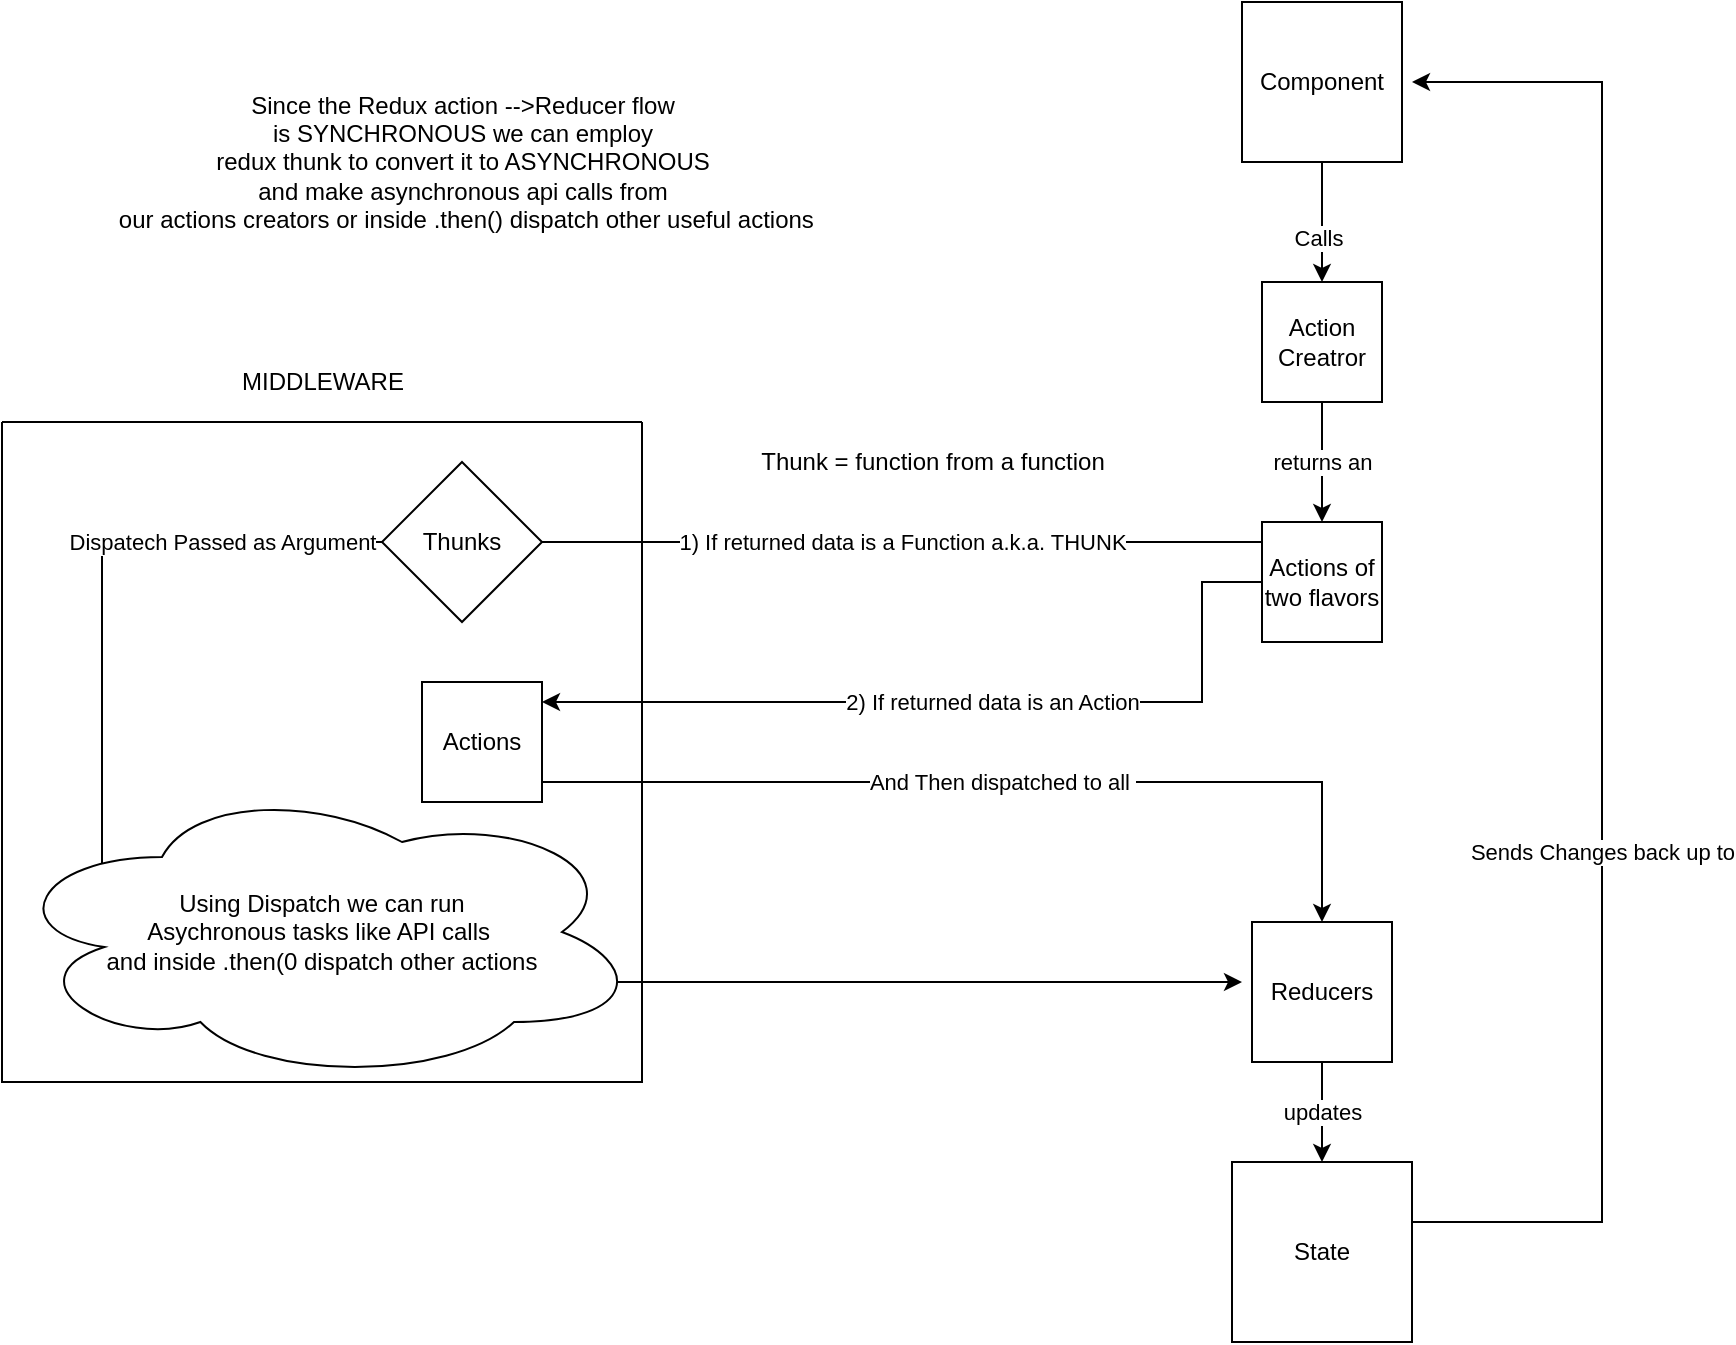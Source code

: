 <mxfile>
    <diagram id="KGGMOfz4ZrT5S-lF1KPY" name="Page-1">
        <mxGraphModel dx="1415" dy="790" grid="1" gridSize="10" guides="1" tooltips="1" connect="1" arrows="1" fold="1" page="1" pageScale="1" pageWidth="850" pageHeight="1100" math="0" shadow="0">
            <root>
                <mxCell id="0"/>
                <mxCell id="1" parent="0"/>
                <mxCell id="116" value="" style="edgeStyle=orthogonalEdgeStyle;rounded=0;orthogonalLoop=1;jettySize=auto;html=1;" parent="1" source="3" target="5" edge="1">
                    <mxGeometry relative="1" as="geometry"/>
                </mxCell>
                <mxCell id="117" value="Calls" style="edgeLabel;html=1;align=center;verticalAlign=middle;resizable=0;points=[];" parent="116" vertex="1" connectable="0">
                    <mxGeometry x="0.256" y="-2" relative="1" as="geometry">
                        <mxPoint as="offset"/>
                    </mxGeometry>
                </mxCell>
                <mxCell id="3" value="Component" style="whiteSpace=wrap;html=1;aspect=fixed;" parent="1" vertex="1">
                    <mxGeometry x="640" y="30" width="80" height="80" as="geometry"/>
                </mxCell>
                <mxCell id="6" value="returns an" style="edgeStyle=orthogonalEdgeStyle;rounded=0;orthogonalLoop=1;jettySize=auto;html=1;entryX=0.5;entryY=0;entryDx=0;entryDy=0;" parent="1" source="5" target="7" edge="1">
                    <mxGeometry relative="1" as="geometry">
                        <mxPoint x="390" y="290" as="targetPoint"/>
                    </mxGeometry>
                </mxCell>
                <mxCell id="5" value="Action Creatror" style="whiteSpace=wrap;html=1;aspect=fixed;" parent="1" vertex="1">
                    <mxGeometry x="650" y="170" width="60" height="60" as="geometry"/>
                </mxCell>
                <mxCell id="10" value="2) If returned data is an Action" style="edgeStyle=orthogonalEdgeStyle;rounded=0;orthogonalLoop=1;jettySize=auto;html=1;" parent="1" source="7" target="9" edge="1">
                    <mxGeometry x="-0.071" relative="1" as="geometry">
                        <Array as="points">
                            <mxPoint x="620" y="320"/>
                            <mxPoint x="620" y="380"/>
                        </Array>
                        <mxPoint as="offset"/>
                    </mxGeometry>
                </mxCell>
                <mxCell id="7" value="Actions of two flavors" style="whiteSpace=wrap;html=1;aspect=fixed;" parent="1" vertex="1">
                    <mxGeometry x="650" y="290" width="60" height="60" as="geometry"/>
                </mxCell>
                <mxCell id="13" value="And Then dispatched to all&amp;nbsp;" style="edgeStyle=orthogonalEdgeStyle;rounded=0;orthogonalLoop=1;jettySize=auto;html=1;" parent="1" source="9" target="12" edge="1">
                    <mxGeometry relative="1" as="geometry">
                        <Array as="points">
                            <mxPoint x="680" y="420"/>
                        </Array>
                    </mxGeometry>
                </mxCell>
                <mxCell id="15" value="Sends Changes back up to" style="edgeStyle=orthogonalEdgeStyle;rounded=0;orthogonalLoop=1;jettySize=auto;html=1;" parent="1" source="11" edge="1">
                    <mxGeometry x="-0.26" relative="1" as="geometry">
                        <mxPoint x="725" y="70" as="targetPoint"/>
                        <Array as="points">
                            <mxPoint x="820" y="640"/>
                            <mxPoint x="820" y="70"/>
                        </Array>
                        <mxPoint y="1" as="offset"/>
                    </mxGeometry>
                </mxCell>
                <mxCell id="11" value="State" style="whiteSpace=wrap;html=1;aspect=fixed;" parent="1" vertex="1">
                    <mxGeometry x="635" y="610" width="90" height="90" as="geometry"/>
                </mxCell>
                <mxCell id="14" value="updates" style="edgeStyle=orthogonalEdgeStyle;rounded=0;orthogonalLoop=1;jettySize=auto;html=1;" parent="1" source="12" target="11" edge="1">
                    <mxGeometry relative="1" as="geometry"/>
                </mxCell>
                <mxCell id="12" value="Reducers" style="whiteSpace=wrap;html=1;aspect=fixed;" parent="1" vertex="1">
                    <mxGeometry x="645" y="490" width="70" height="70" as="geometry"/>
                </mxCell>
                <mxCell id="22" value="" style="swimlane;startSize=0;" parent="1" vertex="1">
                    <mxGeometry x="20" y="240" width="320" height="330" as="geometry"/>
                </mxCell>
                <mxCell id="24" value="" style="edgeStyle=orthogonalEdgeStyle;rounded=0;orthogonalLoop=1;jettySize=auto;html=1;" parent="22" source="16" edge="1">
                    <mxGeometry x="0.413" relative="1" as="geometry">
                        <mxPoint x="620" y="280" as="targetPoint"/>
                        <Array as="points">
                            <mxPoint x="50" y="60"/>
                            <mxPoint x="50" y="280"/>
                        </Array>
                        <mxPoint as="offset"/>
                    </mxGeometry>
                </mxCell>
                <mxCell id="100" value="Dispatech Passed as Argument" style="edgeLabel;html=1;align=center;verticalAlign=middle;resizable=0;points=[];" parent="24" vertex="1" connectable="0">
                    <mxGeometry x="-0.38" y="3" relative="1" as="geometry">
                        <mxPoint x="57" y="-149" as="offset"/>
                    </mxGeometry>
                </mxCell>
                <mxCell id="9" value="Actions" style="whiteSpace=wrap;html=1;aspect=fixed;" parent="22" vertex="1">
                    <mxGeometry x="210" y="130" width="60" height="60" as="geometry"/>
                </mxCell>
                <mxCell id="121" value="Using Dispatch we can run&lt;br&gt;Asychronous tasks like API calls&amp;nbsp;&lt;br&gt;and inside .then(0 dispatch other actions" style="ellipse;shape=cloud;whiteSpace=wrap;html=1;" parent="22" vertex="1">
                    <mxGeometry y="180" width="320" height="150" as="geometry"/>
                </mxCell>
                <mxCell id="23" value="MIDDLEWARE" style="text;html=1;align=center;verticalAlign=middle;resizable=0;points=[];autosize=1;strokeColor=none;" parent="1" vertex="1">
                    <mxGeometry x="130" y="210" width="100" height="20" as="geometry"/>
                </mxCell>
                <mxCell id="79" value="Since the Redux action --&amp;gt;Reducer flow&lt;br&gt;is SYNCHRONOUS we can employ&lt;br&gt;redux thunk to convert it to ASYNCHRONOUS&lt;br&gt;and make asynchronous api calls from&lt;br&gt;&amp;nbsp;our actions creators or inside .then() dispatch other useful actions" style="text;html=1;align=center;verticalAlign=middle;resizable=0;points=[];autosize=1;strokeColor=none;" parent="1" vertex="1">
                    <mxGeometry x="65" y="70" width="370" height="80" as="geometry"/>
                </mxCell>
                <mxCell id="99" value="Thunk = function from a function" style="text;html=1;align=center;verticalAlign=middle;resizable=0;points=[];autosize=1;strokeColor=none;" parent="1" vertex="1">
                    <mxGeometry x="390" y="250" width="190" height="20" as="geometry"/>
                </mxCell>
                <mxCell id="16" value="Thunks" style="rhombus;whiteSpace=wrap;html=1;" parent="1" vertex="1">
                    <mxGeometry x="210" y="260" width="80" height="80" as="geometry"/>
                </mxCell>
                <mxCell id="114" value="" style="edgeStyle=orthogonalEdgeStyle;rounded=0;orthogonalLoop=1;jettySize=auto;html=1;entryX=1;entryY=0.5;entryDx=0;entryDy=0;endArrow=none;exitX=0;exitY=0.5;exitDx=0;exitDy=0;" parent="1" source="7" target="16" edge="1">
                    <mxGeometry relative="1" as="geometry">
                        <mxPoint x="450" y="309.997" as="sourcePoint"/>
                        <mxPoint x="120.0" y="310.02" as="targetPoint"/>
                        <Array as="points">
                            <mxPoint x="650" y="300"/>
                        </Array>
                    </mxGeometry>
                </mxCell>
                <mxCell id="115" value="1) If returned data is a Function a.k.a. THUNK" style="edgeLabel;html=1;align=center;verticalAlign=middle;resizable=0;points=[];" parent="114" vertex="1" connectable="0">
                    <mxGeometry x="-0.311" y="3" relative="1" as="geometry">
                        <mxPoint x="-69" y="-3" as="offset"/>
                    </mxGeometry>
                </mxCell>
            </root>
        </mxGraphModel>
    </diagram>
</mxfile>